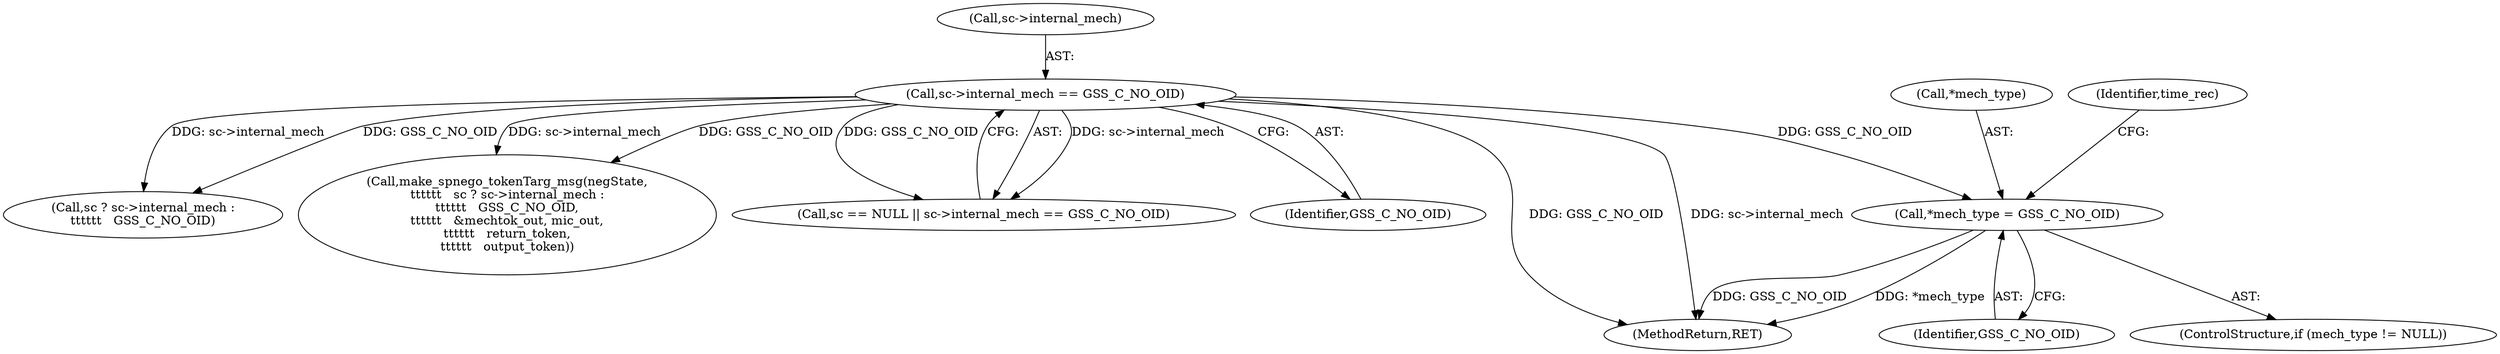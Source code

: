 digraph "0_krb5_b51b33f2bc5d1497ddf5bd107f791c101695000d_3@pointer" {
"1000230" [label="(Call,*mech_type = GSS_C_NO_OID)"];
"1000212" [label="(Call,sc->internal_mech == GSS_C_NO_OID)"];
"1000226" [label="(ControlStructure,if (mech_type != NULL))"];
"1000208" [label="(Call,sc == NULL || sc->internal_mech == GSS_C_NO_OID)"];
"1000212" [label="(Call,sc->internal_mech == GSS_C_NO_OID)"];
"1000233" [label="(Identifier,GSS_C_NO_OID)"];
"1000444" [label="(Call,sc ? sc->internal_mech :\n\t\t\t\t\t\t   GSS_C_NO_OID)"];
"1000213" [label="(Call,sc->internal_mech)"];
"1000442" [label="(Call,make_spnego_tokenTarg_msg(negState,\n\t\t\t\t\t\t   sc ? sc->internal_mech :\n\t\t\t\t\t\t   GSS_C_NO_OID,\n\t\t\t\t\t\t   &mechtok_out, mic_out,\n\t\t\t\t\t\t   return_token,\n\t\t\t\t\t\t   output_token))"];
"1000216" [label="(Identifier,GSS_C_NO_OID)"];
"1000231" [label="(Call,*mech_type)"];
"1000230" [label="(Call,*mech_type = GSS_C_NO_OID)"];
"1000560" [label="(MethodReturn,RET)"];
"1000236" [label="(Identifier,time_rec)"];
"1000230" -> "1000226"  [label="AST: "];
"1000230" -> "1000233"  [label="CFG: "];
"1000231" -> "1000230"  [label="AST: "];
"1000233" -> "1000230"  [label="AST: "];
"1000236" -> "1000230"  [label="CFG: "];
"1000230" -> "1000560"  [label="DDG: GSS_C_NO_OID"];
"1000230" -> "1000560"  [label="DDG: *mech_type"];
"1000212" -> "1000230"  [label="DDG: GSS_C_NO_OID"];
"1000212" -> "1000208"  [label="AST: "];
"1000212" -> "1000216"  [label="CFG: "];
"1000213" -> "1000212"  [label="AST: "];
"1000216" -> "1000212"  [label="AST: "];
"1000208" -> "1000212"  [label="CFG: "];
"1000212" -> "1000560"  [label="DDG: GSS_C_NO_OID"];
"1000212" -> "1000560"  [label="DDG: sc->internal_mech"];
"1000212" -> "1000208"  [label="DDG: sc->internal_mech"];
"1000212" -> "1000208"  [label="DDG: GSS_C_NO_OID"];
"1000212" -> "1000442"  [label="DDG: sc->internal_mech"];
"1000212" -> "1000442"  [label="DDG: GSS_C_NO_OID"];
"1000212" -> "1000444"  [label="DDG: sc->internal_mech"];
"1000212" -> "1000444"  [label="DDG: GSS_C_NO_OID"];
}
